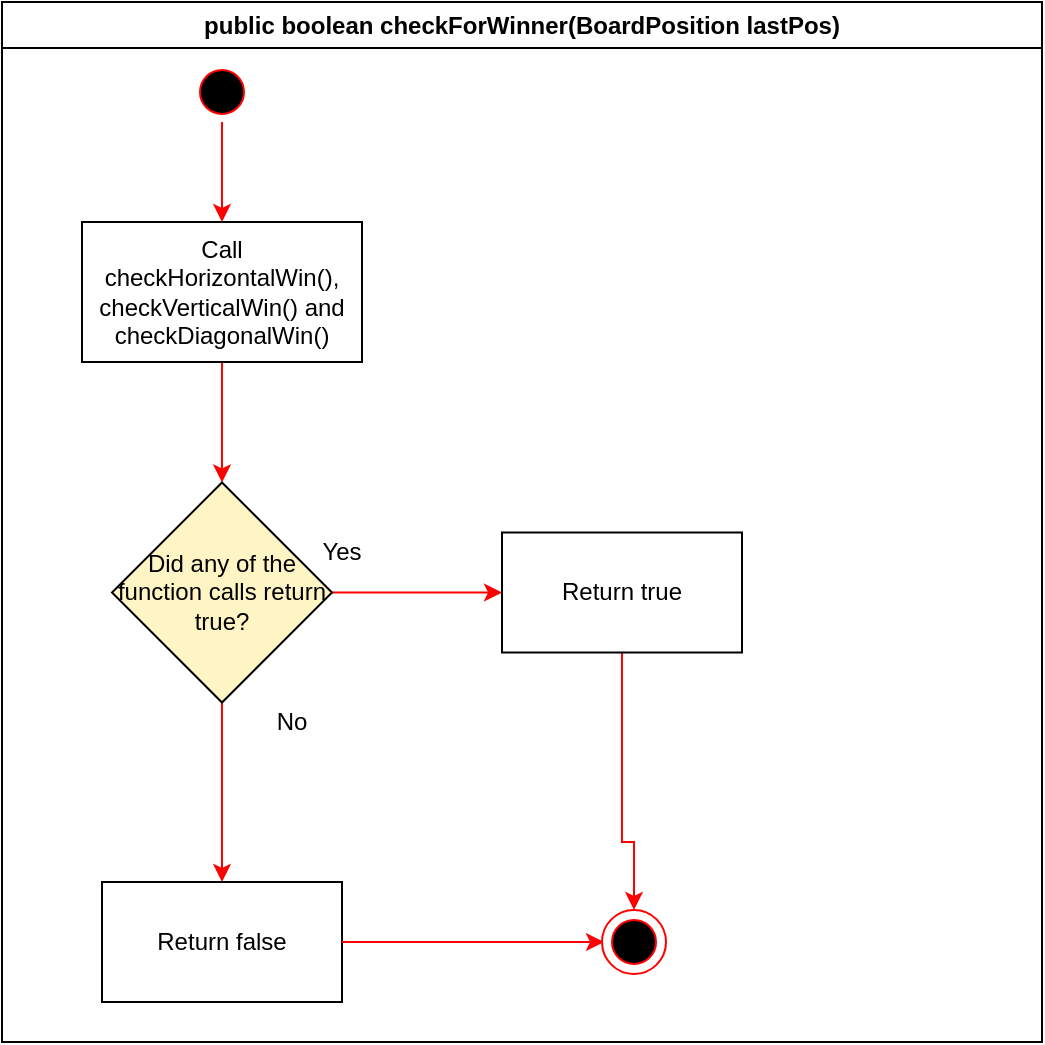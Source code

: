 <mxfile version="13.0.3" type="device"><diagram id="jUoI-9TeTPXvNm8jWo02" name="Page-1"><mxGraphModel dx="770" dy="485" grid="1" gridSize="10" guides="1" tooltips="1" connect="1" arrows="1" fold="1" page="1" pageScale="1" pageWidth="850" pageHeight="1100" math="0" shadow="0"><root><mxCell id="0"/><mxCell id="1" parent="0"/><mxCell id="-FYOer6f7eUyinC4oSNr-1" value="public boolean checkForWinner(BoardPosition lastPos)" style="swimlane;whiteSpace=wrap" parent="1" vertex="1"><mxGeometry x="150" y="10" width="520" height="520" as="geometry"><mxRectangle x="530" y="40" width="300" height="23" as="alternateBounds"/></mxGeometry></mxCell><mxCell id="Tdz5I2Br2-JvP_YaZUGw-16" value="" style="edgeStyle=orthogonalEdgeStyle;rounded=0;orthogonalLoop=1;jettySize=auto;html=1;strokeColor=#FF0000;" edge="1" parent="-FYOer6f7eUyinC4oSNr-1" source="-FYOer6f7eUyinC4oSNr-3" target="Tdz5I2Br2-JvP_YaZUGw-1"><mxGeometry relative="1" as="geometry"/></mxCell><mxCell id="-FYOer6f7eUyinC4oSNr-3" value="" style="ellipse;shape=startState;fillColor=#000000;strokeColor=#ff0000;" parent="-FYOer6f7eUyinC4oSNr-1" vertex="1"><mxGeometry x="95" y="30" width="30" height="30" as="geometry"/></mxCell><mxCell id="Tdz5I2Br2-JvP_YaZUGw-3" value="" style="edgeStyle=orthogonalEdgeStyle;rounded=0;orthogonalLoop=1;jettySize=auto;html=1;strokeColor=#FF0000;" edge="1" parent="-FYOer6f7eUyinC4oSNr-1" source="Tdz5I2Br2-JvP_YaZUGw-1" target="Tdz5I2Br2-JvP_YaZUGw-2"><mxGeometry relative="1" as="geometry"/></mxCell><mxCell id="Tdz5I2Br2-JvP_YaZUGw-1" value="Call checkHorizontalWin(), checkVerticalWin() and checkDiagonalWin()" style="rounded=0;whiteSpace=wrap;html=1;" vertex="1" parent="-FYOer6f7eUyinC4oSNr-1"><mxGeometry x="40" y="110" width="140" height="70" as="geometry"/></mxCell><mxCell id="Tdz5I2Br2-JvP_YaZUGw-5" value="" style="edgeStyle=orthogonalEdgeStyle;rounded=0;orthogonalLoop=1;jettySize=auto;html=1;entryX=0;entryY=0.5;entryDx=0;entryDy=0;strokeColor=#FF0000;" edge="1" parent="-FYOer6f7eUyinC4oSNr-1" source="Tdz5I2Br2-JvP_YaZUGw-2" target="Tdz5I2Br2-JvP_YaZUGw-6"><mxGeometry relative="1" as="geometry"><mxPoint x="245" y="295.25" as="targetPoint"/></mxGeometry></mxCell><mxCell id="Tdz5I2Br2-JvP_YaZUGw-10" value="" style="edgeStyle=orthogonalEdgeStyle;rounded=0;orthogonalLoop=1;jettySize=auto;html=1;entryX=0.5;entryY=0;entryDx=0;entryDy=0;strokeColor=#FF0000;" edge="1" parent="-FYOer6f7eUyinC4oSNr-1" source="Tdz5I2Br2-JvP_YaZUGw-2" target="Tdz5I2Br2-JvP_YaZUGw-11"><mxGeometry relative="1" as="geometry"><mxPoint x="110" y="430.25" as="targetPoint"/></mxGeometry></mxCell><mxCell id="Tdz5I2Br2-JvP_YaZUGw-2" value="Did any of the function calls return true?" style="rhombus;whiteSpace=wrap;html=1;fillColor=#FFF4C3;" vertex="1" parent="-FYOer6f7eUyinC4oSNr-1"><mxGeometry x="55" y="240.25" width="110" height="110" as="geometry"/></mxCell><mxCell id="Tdz5I2Br2-JvP_YaZUGw-22" value="" style="edgeStyle=orthogonalEdgeStyle;rounded=0;orthogonalLoop=1;jettySize=auto;html=1;strokeColor=#FF0000;entryX=0.5;entryY=0;entryDx=0;entryDy=0;exitX=0.5;exitY=1;exitDx=0;exitDy=0;" edge="1" parent="-FYOer6f7eUyinC4oSNr-1" source="Tdz5I2Br2-JvP_YaZUGw-6" target="-FYOer6f7eUyinC4oSNr-23"><mxGeometry relative="1" as="geometry"><mxPoint x="310" y="405.25" as="targetPoint"/><Array as="points"><mxPoint x="310" y="420"/><mxPoint x="316" y="420"/></Array></mxGeometry></mxCell><mxCell id="Tdz5I2Br2-JvP_YaZUGw-6" value="Return true" style="rounded=0;whiteSpace=wrap;html=1;" vertex="1" parent="-FYOer6f7eUyinC4oSNr-1"><mxGeometry x="250" y="265.25" width="120" height="60" as="geometry"/></mxCell><mxCell id="Tdz5I2Br2-JvP_YaZUGw-11" value="Return false" style="rounded=0;whiteSpace=wrap;html=1;" vertex="1" parent="-FYOer6f7eUyinC4oSNr-1"><mxGeometry x="50" y="440" width="120" height="60" as="geometry"/></mxCell><mxCell id="Tdz5I2Br2-JvP_YaZUGw-14" value="Yes" style="text;html=1;strokeColor=none;fillColor=none;align=center;verticalAlign=middle;whiteSpace=wrap;rounded=0;" vertex="1" parent="-FYOer6f7eUyinC4oSNr-1"><mxGeometry x="150" y="265.25" width="40" height="20" as="geometry"/></mxCell><mxCell id="Tdz5I2Br2-JvP_YaZUGw-15" value="No" style="text;html=1;strokeColor=none;fillColor=none;align=center;verticalAlign=middle;whiteSpace=wrap;rounded=0;" vertex="1" parent="-FYOer6f7eUyinC4oSNr-1"><mxGeometry x="125" y="350" width="40" height="20" as="geometry"/></mxCell><mxCell id="-FYOer6f7eUyinC4oSNr-18" value="" style="edgeStyle=orthogonalEdgeStyle;rounded=0;orthogonalLoop=1;jettySize=auto;html=1;strokeColor=#FF0000;exitX=1;exitY=0.5;exitDx=0;exitDy=0;" parent="-FYOer6f7eUyinC4oSNr-1" target="-FYOer6f7eUyinC4oSNr-24" edge="1" source="Tdz5I2Br2-JvP_YaZUGw-11"><mxGeometry relative="1" as="geometry"><mxPoint x="250" y="470" as="sourcePoint"/></mxGeometry></mxCell><mxCell id="-FYOer6f7eUyinC4oSNr-22" value="" style="group" parent="-FYOer6f7eUyinC4oSNr-1" vertex="1" connectable="0"><mxGeometry x="300" y="454" width="32" height="32" as="geometry"/></mxCell><mxCell id="-FYOer6f7eUyinC4oSNr-23" value="" style="ellipse;whiteSpace=wrap;html=1;aspect=fixed;fillColor=#ffffff;strokeColor=#FF0000;" parent="-FYOer6f7eUyinC4oSNr-22" vertex="1"><mxGeometry width="32" height="32" as="geometry"/></mxCell><mxCell id="-FYOer6f7eUyinC4oSNr-24" value="" style="ellipse;shape=startState;fillColor=#000000;strokeColor=#ff0000;" parent="-FYOer6f7eUyinC4oSNr-22" vertex="1"><mxGeometry x="1" y="1" width="30" height="30" as="geometry"/></mxCell></root></mxGraphModel></diagram></mxfile>